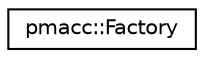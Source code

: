digraph "Graphical Class Hierarchy"
{
 // LATEX_PDF_SIZE
  edge [fontname="Helvetica",fontsize="10",labelfontname="Helvetica",labelfontsize="10"];
  node [fontname="Helvetica",fontsize="10",shape=record];
  rankdir="LR";
  Node0 [label="pmacc::Factory",height=0.2,width=0.4,color="black", fillcolor="white", style="filled",URL="$classpmacc_1_1_factory.html",tooltip="Singleton Factory-pattern class for creation of several types of EventTasks."];
}
